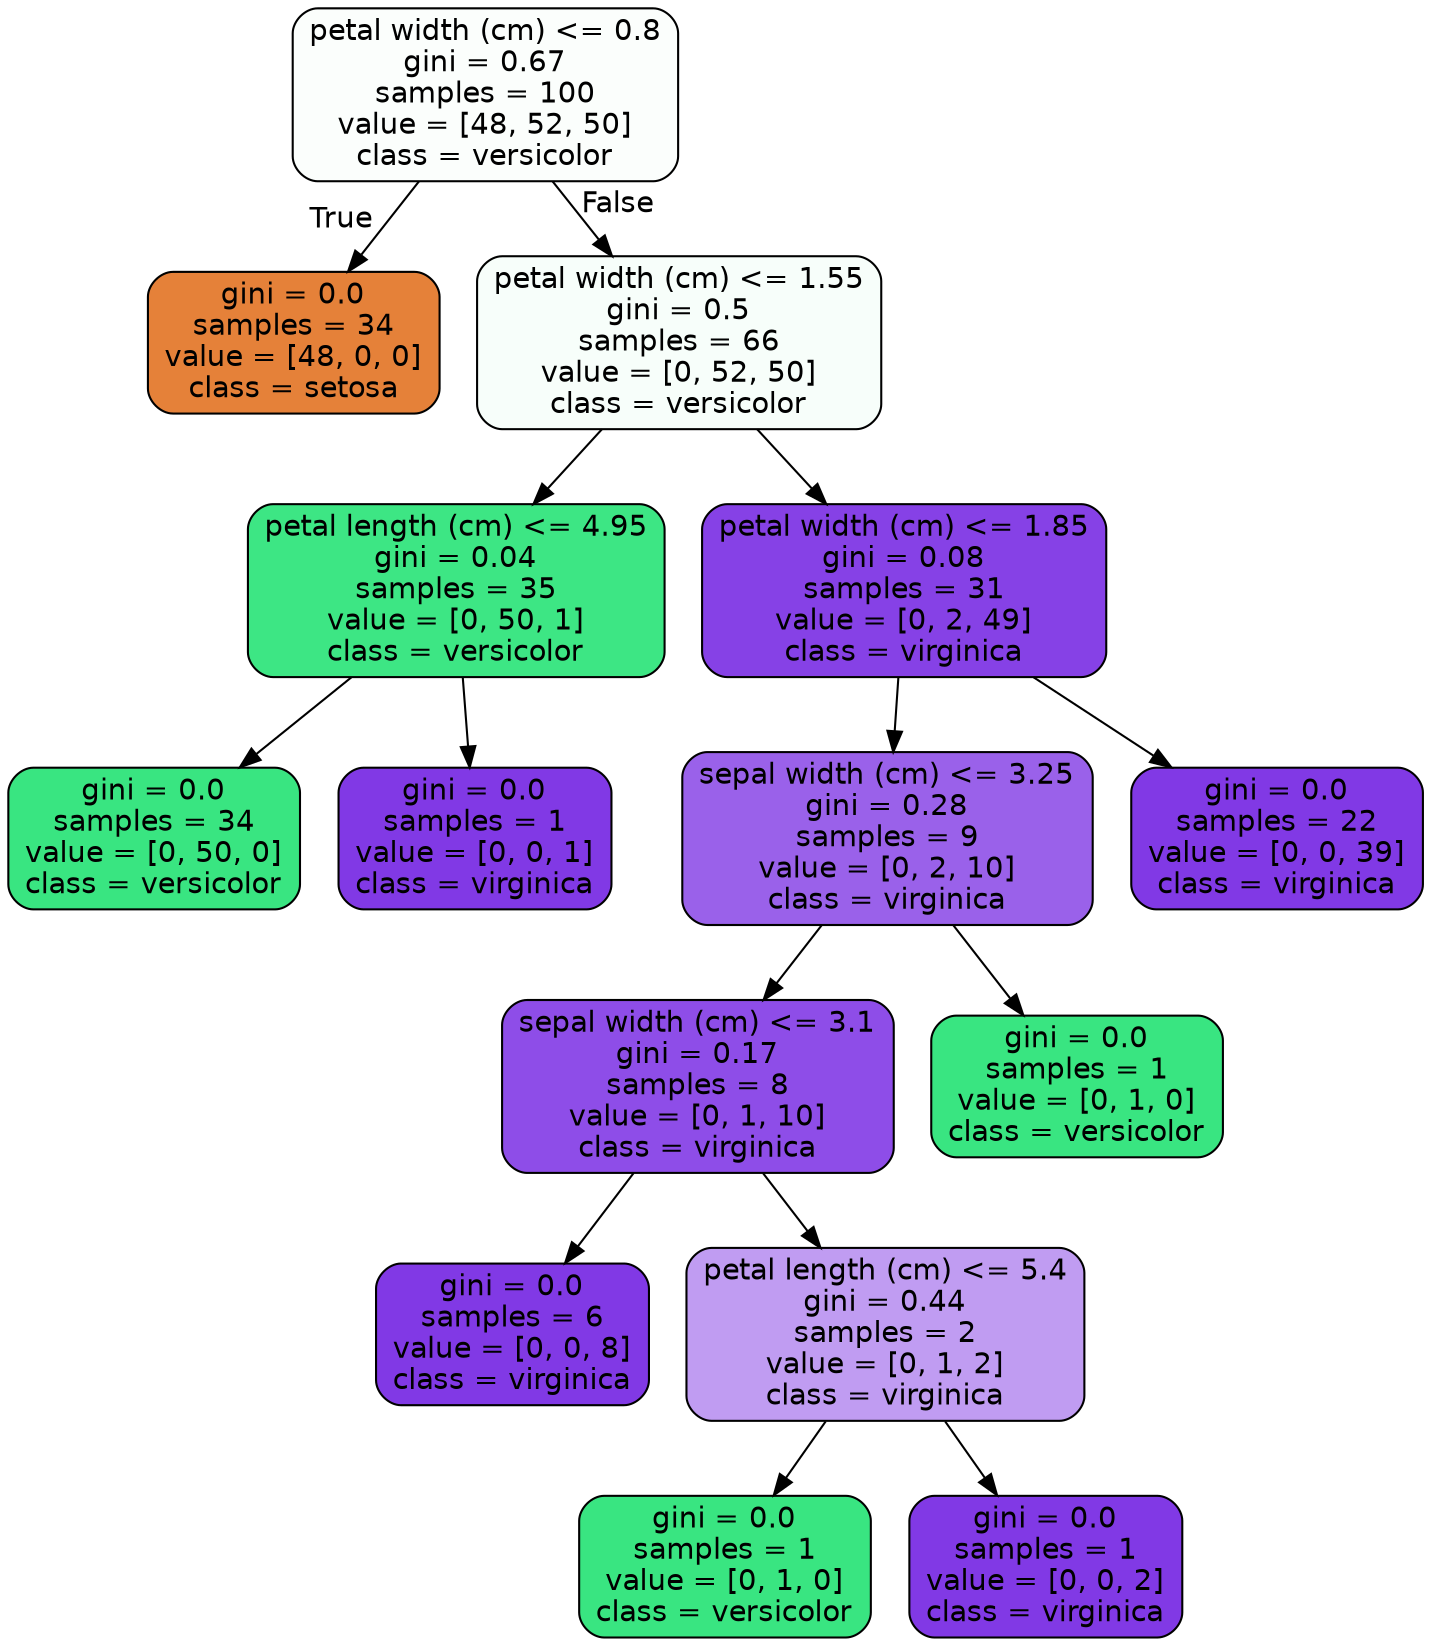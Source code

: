 digraph Tree {
node [shape=box, style="filled, rounded", color="black", fontname=helvetica] ;
edge [fontname=helvetica] ;
0 [label="petal width (cm) <= 0.8\ngini = 0.67\nsamples = 100\nvalue = [48, 52, 50]\nclass = versicolor", fillcolor="#fbfefc"] ;
1 [label="gini = 0.0\nsamples = 34\nvalue = [48, 0, 0]\nclass = setosa", fillcolor="#e58139"] ;
0 -> 1 [labeldistance=2.5, labelangle=45, headlabel="True"] ;
2 [label="petal width (cm) <= 1.55\ngini = 0.5\nsamples = 66\nvalue = [0, 52, 50]\nclass = versicolor", fillcolor="#f7fefa"] ;
0 -> 2 [labeldistance=2.5, labelangle=-45, headlabel="False"] ;
3 [label="petal length (cm) <= 4.95\ngini = 0.04\nsamples = 35\nvalue = [0, 50, 1]\nclass = versicolor", fillcolor="#3de684"] ;
2 -> 3 ;
4 [label="gini = 0.0\nsamples = 34\nvalue = [0, 50, 0]\nclass = versicolor", fillcolor="#39e581"] ;
3 -> 4 ;
5 [label="gini = 0.0\nsamples = 1\nvalue = [0, 0, 1]\nclass = virginica", fillcolor="#8139e5"] ;
3 -> 5 ;
6 [label="petal width (cm) <= 1.85\ngini = 0.08\nsamples = 31\nvalue = [0, 2, 49]\nclass = virginica", fillcolor="#8641e6"] ;
2 -> 6 ;
7 [label="sepal width (cm) <= 3.25\ngini = 0.28\nsamples = 9\nvalue = [0, 2, 10]\nclass = virginica", fillcolor="#9a61ea"] ;
6 -> 7 ;
8 [label="sepal width (cm) <= 3.1\ngini = 0.17\nsamples = 8\nvalue = [0, 1, 10]\nclass = virginica", fillcolor="#8e4de8"] ;
7 -> 8 ;
9 [label="gini = 0.0\nsamples = 6\nvalue = [0, 0, 8]\nclass = virginica", fillcolor="#8139e5"] ;
8 -> 9 ;
10 [label="petal length (cm) <= 5.4\ngini = 0.44\nsamples = 2\nvalue = [0, 1, 2]\nclass = virginica", fillcolor="#c09cf2"] ;
8 -> 10 ;
11 [label="gini = 0.0\nsamples = 1\nvalue = [0, 1, 0]\nclass = versicolor", fillcolor="#39e581"] ;
10 -> 11 ;
12 [label="gini = 0.0\nsamples = 1\nvalue = [0, 0, 2]\nclass = virginica", fillcolor="#8139e5"] ;
10 -> 12 ;
13 [label="gini = 0.0\nsamples = 1\nvalue = [0, 1, 0]\nclass = versicolor", fillcolor="#39e581"] ;
7 -> 13 ;
14 [label="gini = 0.0\nsamples = 22\nvalue = [0, 0, 39]\nclass = virginica", fillcolor="#8139e5"] ;
6 -> 14 ;
}